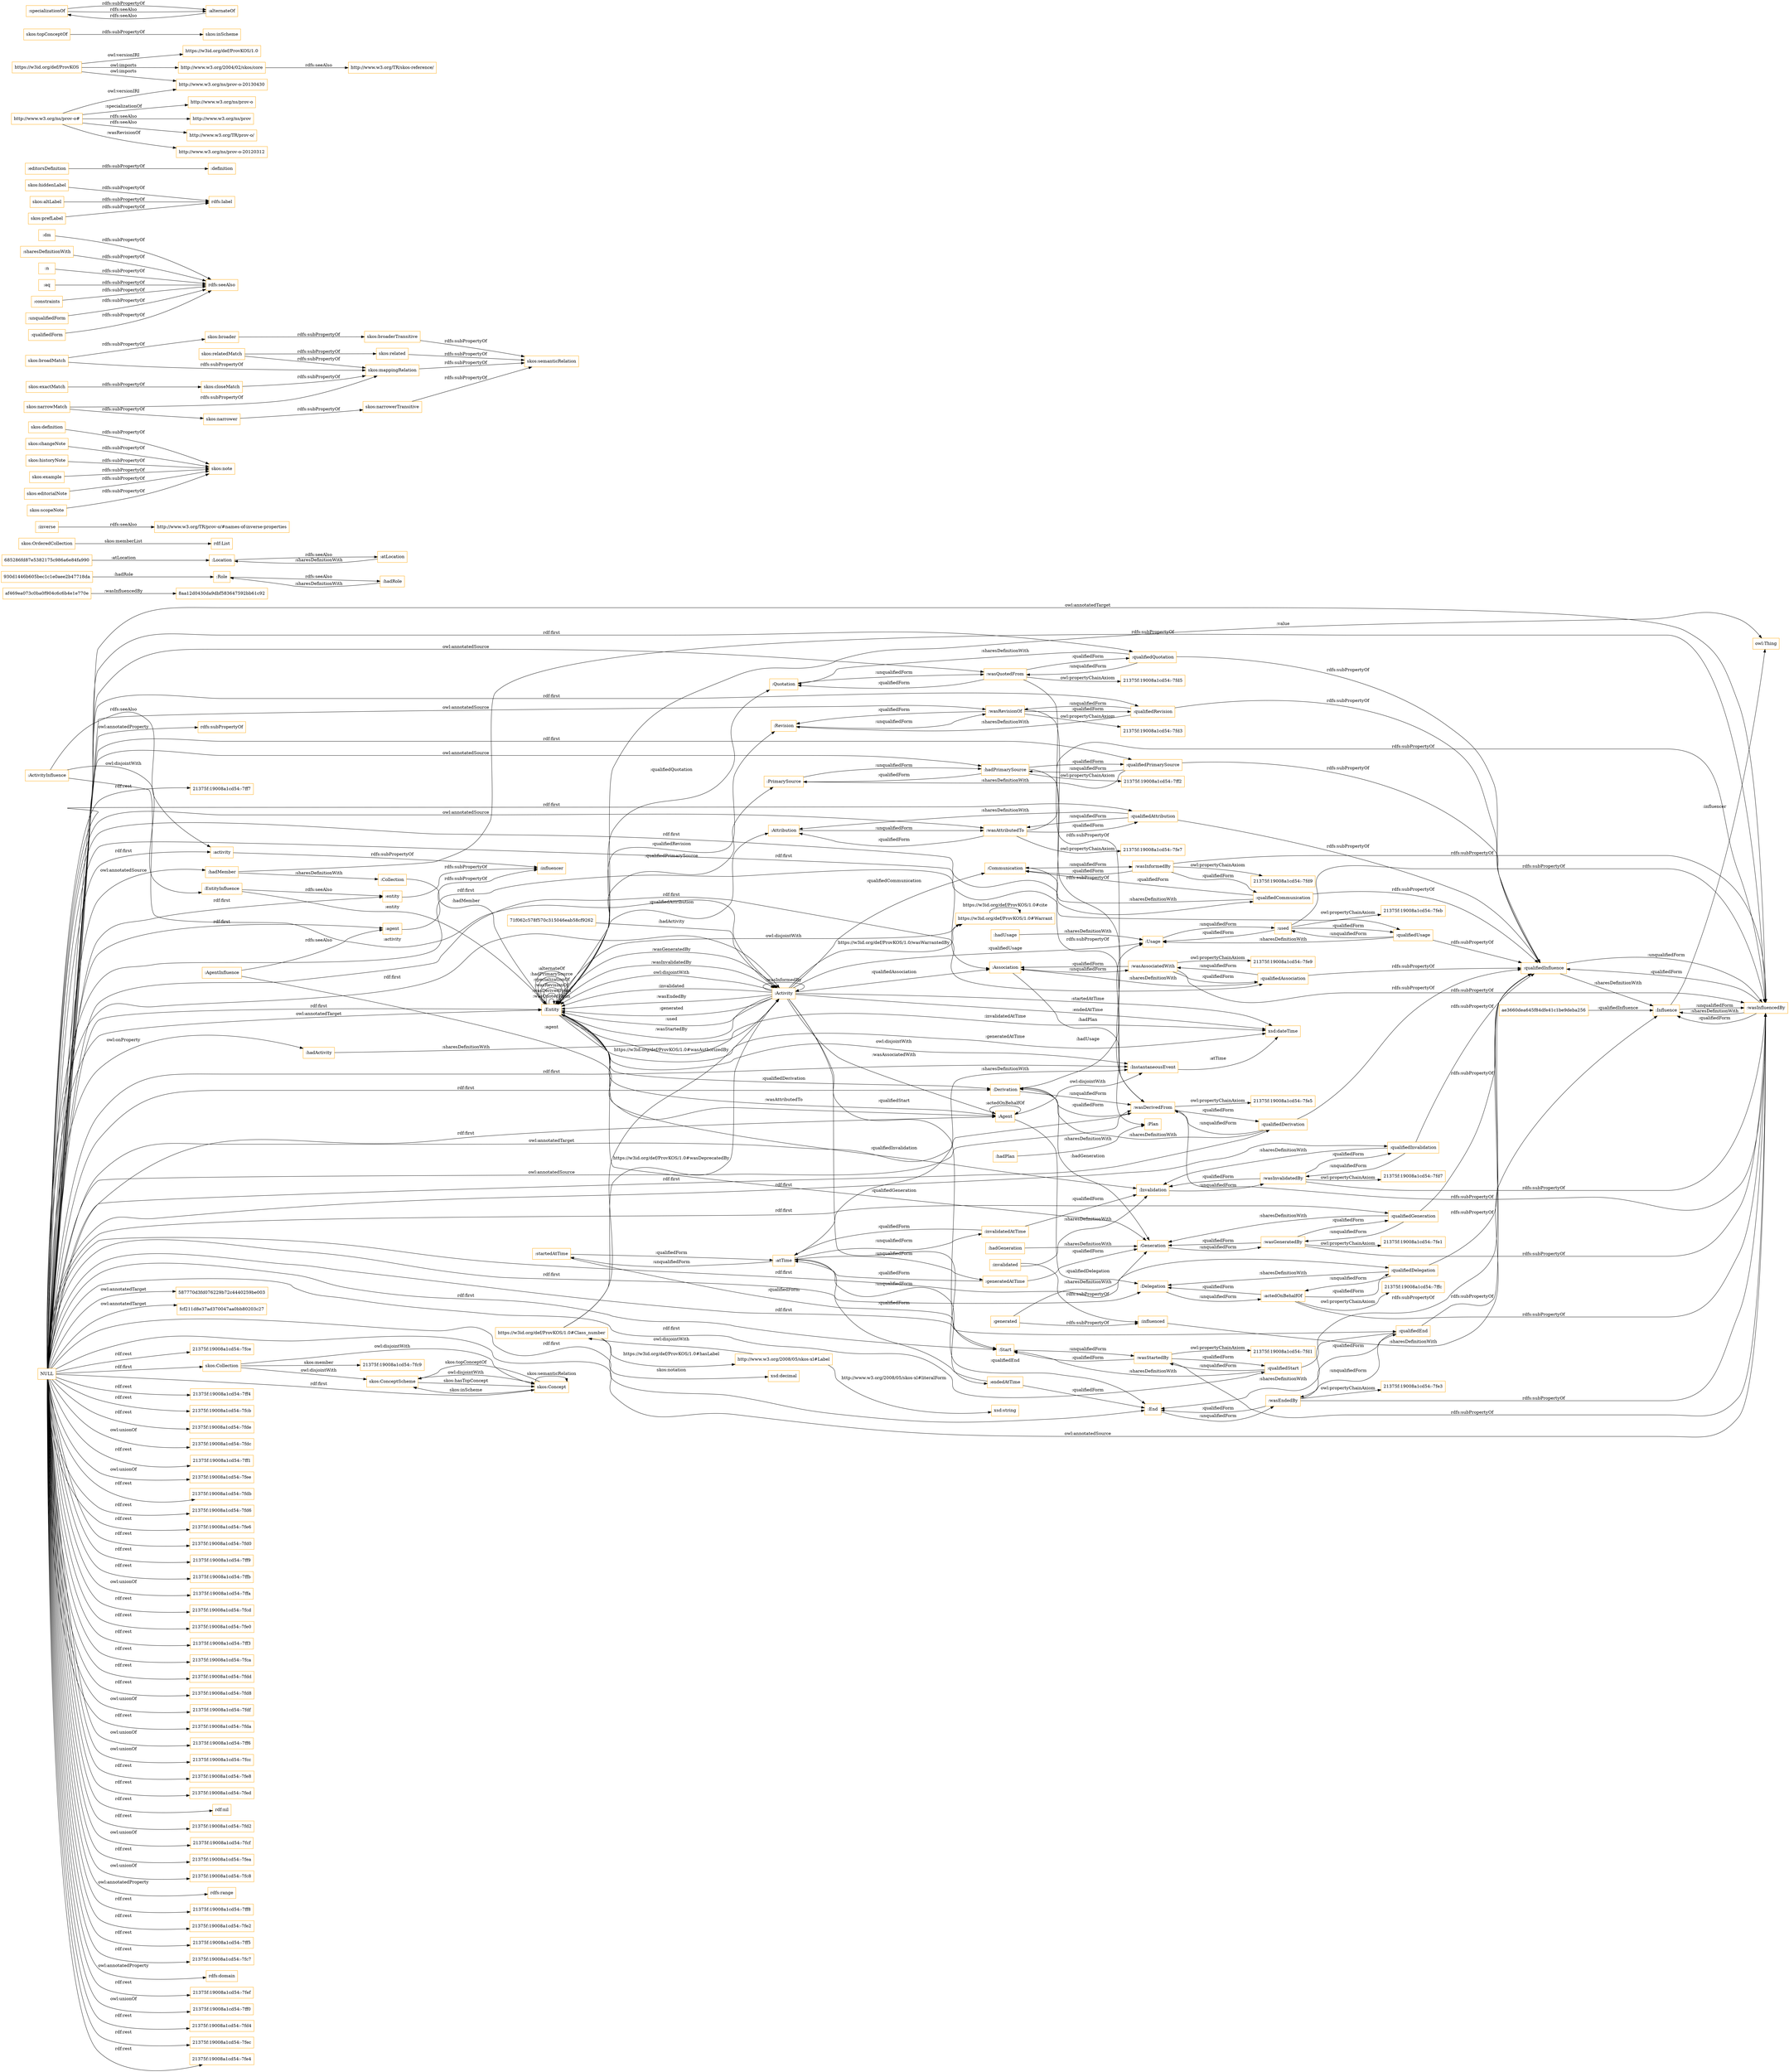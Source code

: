 digraph ar2dtool_diagram { 
rankdir=LR;
size="1501"
node [shape = rectangle, color="orange"]; ":Agent" ":Entity" "https://w3id.org/def/ProvKOS/1.0#Warrant" "https://w3id.org/def/ProvKOS/1.0#Class_number" "http://www.w3.org/2008/05/skos-xl#Label" ":Activity" "af469ea073c0ba0f904c6c6b4e1e770e" ":Influence" ":End" ":Derivation" ":Role" "8aa12d0430da9dbf583647592bb61c92" ":Quotation" "71f062c578f570c315046eab58cf9262" ":Collection" ":InstantaneousEvent" "587770d3fd076229b72c4440259be003" ":Delegation" ":Invalidation" ":Usage" ":Attribution" ":PrimarySource" "ae3660dea645f84dfe41c1be9deba256" "owl:Thing" ":ActivityInfluence" ":Revision" ":Communication" ":Association" ":Start" "fcf211d8e37ad370047aa0bb80203c27" ":Plan" ":EntityInfluence" ":Location" "930d1446b605bec1c1e0aee2b47718da" "685286fd87e5382175c986a6e84fa990" ":AgentInfluence" ":Generation" "21375f:19008a1cd54:-7fc9" "skos:OrderedCollection" "skos:Collection" "skos:ConceptScheme" "skos:Concept" ; /*classes style*/
	":qualifiedQuotation" -> ":wasQuotedFrom" [ label = ":unqualifiedForm" ];
	":qualifiedQuotation" -> ":Quotation" [ label = ":sharesDefinitionWith" ];
	":qualifiedQuotation" -> ":qualifiedInfluence" [ label = "rdfs:subPropertyOf" ];
	":inverse" -> "http://www.w3.org/TR/prov-o/#names-of-inverse-properties" [ label = "rdfs:seeAlso" ];
	":atLocation" -> ":Location" [ label = ":sharesDefinitionWith" ];
	"skos:definition" -> "skos:note" [ label = "rdfs:subPropertyOf" ];
	":Invalidation" -> ":wasInvalidatedBy" [ label = ":unqualifiedForm" ];
	":Quotation" -> ":wasQuotedFrom" [ label = ":unqualifiedForm" ];
	"skos:relatedMatch" -> "skos:related" [ label = "rdfs:subPropertyOf" ];
	"skos:relatedMatch" -> "skos:mappingRelation" [ label = "rdfs:subPropertyOf" ];
	":Location" -> ":atLocation" [ label = "rdfs:seeAlso" ];
	":Communication" -> ":wasInformedBy" [ label = ":unqualifiedForm" ];
	"skos:changeNote" -> "skos:note" [ label = "rdfs:subPropertyOf" ];
	":dm" -> "rdfs:seeAlso" [ label = "rdfs:subPropertyOf" ];
	":qualifiedStart" -> ":Start" [ label = ":sharesDefinitionWith" ];
	":qualifiedStart" -> ":wasStartedBy" [ label = ":unqualifiedForm" ];
	":qualifiedStart" -> ":qualifiedInfluence" [ label = "rdfs:subPropertyOf" ];
	":ActivityInfluence" -> ":activity" [ label = "rdfs:seeAlso" ];
	":ActivityInfluence" -> ":EntityInfluence" [ label = "owl:disjointWith" ];
	":entity" -> ":influencer" [ label = "rdfs:subPropertyOf" ];
	":qualifiedDelegation" -> ":Delegation" [ label = ":sharesDefinitionWith" ];
	":qualifiedDelegation" -> ":actedOnBehalfOf" [ label = ":unqualifiedForm" ];
	":qualifiedDelegation" -> ":qualifiedInfluence" [ label = "rdfs:subPropertyOf" ];
	":used" -> "21375f:19008a1cd54:-7feb" [ label = "owl:propertyChainAxiom" ];
	":used" -> ":wasInfluencedBy" [ label = "rdfs:subPropertyOf" ];
	":used" -> ":Usage" [ label = ":qualifiedForm" ];
	":used" -> ":qualifiedUsage" [ label = ":qualifiedForm" ];
	":actedOnBehalfOf" -> ":qualifiedDelegation" [ label = ":qualifiedForm" ];
	":actedOnBehalfOf" -> ":Delegation" [ label = ":qualifiedForm" ];
	":actedOnBehalfOf" -> ":wasInfluencedBy" [ label = "rdfs:subPropertyOf" ];
	":actedOnBehalfOf" -> "21375f:19008a1cd54:-7ffc" [ label = "owl:propertyChainAxiom" ];
	"skos:hiddenLabel" -> "rdfs:label" [ label = "rdfs:subPropertyOf" ];
	":qualifiedAssociation" -> ":Association" [ label = ":sharesDefinitionWith" ];
	":qualifiedAssociation" -> ":wasAssociatedWith" [ label = ":unqualifiedForm" ];
	":qualifiedAssociation" -> ":qualifiedInfluence" [ label = "rdfs:subPropertyOf" ];
	":qualifiedCommunication" -> ":Communication" [ label = ":sharesDefinitionWith" ];
	":qualifiedCommunication" -> ":Communication" [ label = ":qualifiedForm" ];
	":qualifiedCommunication" -> ":qualifiedInfluence" [ label = "rdfs:subPropertyOf" ];
	"skos:related" -> "skos:semanticRelation" [ label = "rdfs:subPropertyOf" ];
	":wasRevisionOf" -> ":Revision" [ label = ":qualifiedForm" ];
	":wasRevisionOf" -> "21375f:19008a1cd54:-7fd3" [ label = "owl:propertyChainAxiom" ];
	":wasRevisionOf" -> ":qualifiedRevision" [ label = ":qualifiedForm" ];
	":wasRevisionOf" -> ":wasDerivedFrom" [ label = "rdfs:subPropertyOf" ];
	":editorsDefinition" -> ":definition" [ label = "rdfs:subPropertyOf" ];
	":wasDerivedFrom" -> ":Derivation" [ label = ":qualifiedForm" ];
	":wasDerivedFrom" -> ":qualifiedDerivation" [ label = ":qualifiedForm" ];
	":wasDerivedFrom" -> "21375f:19008a1cd54:-7fe5" [ label = "owl:propertyChainAxiom" ];
	":wasDerivedFrom" -> ":wasInfluencedBy" [ label = "rdfs:subPropertyOf" ];
	":wasEndedBy" -> ":qualifiedEnd" [ label = ":qualifiedForm" ];
	":wasEndedBy" -> "21375f:19008a1cd54:-7fe3" [ label = "owl:propertyChainAxiom" ];
	":wasEndedBy" -> ":End" [ label = ":qualifiedForm" ];
	":wasEndedBy" -> ":wasInfluencedBy" [ label = "rdfs:subPropertyOf" ];
	":PrimarySource" -> ":hadPrimarySource" [ label = ":unqualifiedForm" ];
	"skos:ConceptScheme" -> "skos:Concept" [ label = "owl:disjointWith" ];
	":wasAttributedTo" -> ":Attribution" [ label = ":qualifiedForm" ];
	":wasAttributedTo" -> ":wasInfluencedBy" [ label = "rdfs:subPropertyOf" ];
	":wasAttributedTo" -> ":qualifiedAttribution" [ label = ":qualifiedForm" ];
	":wasAttributedTo" -> "21375f:19008a1cd54:-7fe7" [ label = "owl:propertyChainAxiom" ];
	":Role" -> ":hadRole" [ label = "rdfs:seeAlso" ];
	":Attribution" -> ":wasAttributedTo" [ label = ":unqualifiedForm" ];
	"skos:altLabel" -> "rdfs:label" [ label = "rdfs:subPropertyOf" ];
	":hadPrimarySource" -> ":PrimarySource" [ label = ":qualifiedForm" ];
	":hadPrimarySource" -> ":qualifiedPrimarySource" [ label = ":qualifiedForm" ];
	":hadPrimarySource" -> "21375f:19008a1cd54:-7ff2" [ label = "owl:propertyChainAxiom" ];
	":hadPrimarySource" -> ":wasDerivedFrom" [ label = "rdfs:subPropertyOf" ];
	":qualifiedPrimarySource" -> ":qualifiedInfluence" [ label = "rdfs:subPropertyOf" ];
	":qualifiedPrimarySource" -> ":PrimarySource" [ label = ":sharesDefinitionWith" ];
	":qualifiedPrimarySource" -> ":hadPrimarySource" [ label = ":unqualifiedForm" ];
	":invalidated" -> ":influenced" [ label = "rdfs:subPropertyOf" ];
	":invalidated" -> ":Invalidation" [ label = ":sharesDefinitionWith" ];
	":generated" -> ":Generation" [ label = ":sharesDefinitionWith" ];
	":generated" -> ":influenced" [ label = "rdfs:subPropertyOf" ];
	"skos:narrower" -> "skos:narrowerTransitive" [ label = "rdfs:subPropertyOf" ];
	":Delegation" -> ":actedOnBehalfOf" [ label = ":unqualifiedForm" ];
	"skos:broaderTransitive" -> "skos:semanticRelation" [ label = "rdfs:subPropertyOf" ];
	"skos:broader" -> "skos:broaderTransitive" [ label = "rdfs:subPropertyOf" ];
	":Derivation" -> ":wasDerivedFrom" [ label = ":unqualifiedForm" ];
	":Association" -> ":wasAssociatedWith" [ label = ":unqualifiedForm" ];
	":qualifiedDerivation" -> ":wasDerivedFrom" [ label = ":unqualifiedForm" ];
	":qualifiedDerivation" -> ":qualifiedInfluence" [ label = "rdfs:subPropertyOf" ];
	":qualifiedDerivation" -> ":Derivation" [ label = ":sharesDefinitionWith" ];
	":End" -> ":wasEndedBy" [ label = ":unqualifiedForm" ];
	"skos:historyNote" -> "skos:note" [ label = "rdfs:subPropertyOf" ];
	":wasInfluencedBy" -> ":Influence" [ label = ":sharesDefinitionWith" ];
	":wasInfluencedBy" -> ":Influence" [ label = ":qualifiedForm" ];
	":wasInfluencedBy" -> ":qualifiedInfluence" [ label = ":qualifiedForm" ];
	":hadPlan" -> ":Plan" [ label = ":sharesDefinitionWith" ];
	":Usage" -> ":used" [ label = ":unqualifiedForm" ];
	"skos:broadMatch" -> "skos:broader" [ label = "rdfs:subPropertyOf" ];
	"skos:broadMatch" -> "skos:mappingRelation" [ label = "rdfs:subPropertyOf" ];
	"http://www.w3.org/2004/02/skos/core" -> "http://www.w3.org/TR/skos-reference/" [ label = "rdfs:seeAlso" ];
	":hadUsage" -> ":Usage" [ label = ":sharesDefinitionWith" ];
	":hadMember" -> ":Collection" [ label = ":sharesDefinitionWith" ];
	":hadMember" -> ":wasInfluencedBy" [ label = "rdfs:subPropertyOf" ];
	":Agent" -> ":InstantaneousEvent" [ label = "owl:disjointWith" ];
	":agent" -> ":influencer" [ label = "rdfs:subPropertyOf" ];
	":hadGeneration" -> ":Generation" [ label = ":sharesDefinitionWith" ];
	":Start" -> ":wasStartedBy" [ label = ":unqualifiedForm" ];
	":Revision" -> ":wasRevisionOf" [ label = ":unqualifiedForm" ];
	":qualifiedGeneration" -> ":wasGeneratedBy" [ label = ":unqualifiedForm" ];
	":qualifiedGeneration" -> ":qualifiedInfluence" [ label = "rdfs:subPropertyOf" ];
	":qualifiedGeneration" -> ":Generation" [ label = ":sharesDefinitionWith" ];
	"skos:narrowerTransitive" -> "skos:semanticRelation" [ label = "rdfs:subPropertyOf" ];
	"NULL" -> "587770d3fd076229b72c4440259be003" [ label = "owl:annotatedTarget" ];
	"NULL" -> "21375f:19008a1cd54:-7ff4" [ label = "rdf:rest" ];
	"NULL" -> "21375f:19008a1cd54:-7fcb" [ label = "rdf:rest" ];
	"NULL" -> ":Start" [ label = "rdf:first" ];
	"NULL" -> ":qualifiedRevision" [ label = "rdf:first" ];
	"NULL" -> "21375f:19008a1cd54:-7fde" [ label = "rdf:rest" ];
	"NULL" -> ":qualifiedStart" [ label = "rdf:first" ];
	"NULL" -> "21375f:19008a1cd54:-7fdc" [ label = "owl:unionOf" ];
	"NULL" -> "21375f:19008a1cd54:-7ff1" [ label = "rdf:rest" ];
	"NULL" -> "skos:Concept" [ label = "rdf:first" ];
	"NULL" -> ":wasInfluencedBy" [ label = "owl:annotatedTarget" ];
	"NULL" -> "21375f:19008a1cd54:-7fee" [ label = "owl:unionOf" ];
	"NULL" -> "21375f:19008a1cd54:-7fdb" [ label = "rdf:rest" ];
	"NULL" -> "21375f:19008a1cd54:-7fd6" [ label = "rdf:rest" ];
	"NULL" -> ":hadMember" [ label = "owl:annotatedSource" ];
	"NULL" -> ":Derivation" [ label = "rdf:first" ];
	"NULL" -> ":qualifiedAssociation" [ label = "rdf:first" ];
	"NULL" -> "21375f:19008a1cd54:-7fe6" [ label = "rdf:rest" ];
	"NULL" -> "21375f:19008a1cd54:-7fd0" [ label = "rdf:rest" ];
	"NULL" -> "21375f:19008a1cd54:-7ff9" [ label = "rdf:rest" ];
	"NULL" -> ":wasDerivedFrom" [ label = "owl:annotatedSource" ];
	"NULL" -> "21375f:19008a1cd54:-7ffb" [ label = "rdf:rest" ];
	"NULL" -> ":wasInfluencedBy" [ label = "owl:annotatedSource" ];
	"NULL" -> "21375f:19008a1cd54:-7ffa" [ label = "owl:unionOf" ];
	"NULL" -> "21375f:19008a1cd54:-7fcd" [ label = "rdf:rest" ];
	"NULL" -> "21375f:19008a1cd54:-7fe0" [ label = "rdf:rest" ];
	"NULL" -> ":wasDerivedFrom" [ label = "owl:annotatedTarget" ];
	"NULL" -> ":qualifiedCommunication" [ label = "rdf:first" ];
	"NULL" -> "21375f:19008a1cd54:-7ff3" [ label = "rdf:rest" ];
	"NULL" -> ":qualifiedPrimarySource" [ label = "rdf:first" ];
	"NULL" -> "21375f:19008a1cd54:-7fca" [ label = "rdf:rest" ];
	"NULL" -> "21375f:19008a1cd54:-7fdd" [ label = "rdf:rest" ];
	"NULL" -> "21375f:19008a1cd54:-7fd8" [ label = "rdf:rest" ];
	"NULL" -> ":wasAttributedTo" [ label = "owl:annotatedSource" ];
	"NULL" -> "21375f:19008a1cd54:-7fdf" [ label = "owl:unionOf" ];
	"NULL" -> ":Entity" [ label = "rdf:first" ];
	"NULL" -> ":entity" [ label = "rdf:first" ];
	"NULL" -> "21375f:19008a1cd54:-7fda" [ label = "rdf:rest" ];
	"NULL" -> ":qualifiedUsage" [ label = "rdf:first" ];
	"NULL" -> "21375f:19008a1cd54:-7ff6" [ label = "owl:unionOf" ];
	"NULL" -> ":Delegation" [ label = "rdf:first" ];
	"NULL" -> ":Entity" [ label = "owl:annotatedTarget" ];
	"NULL" -> "21375f:19008a1cd54:-7fcc" [ label = "owl:unionOf" ];
	"NULL" -> "21375f:19008a1cd54:-7fe8" [ label = "rdf:rest" ];
	"NULL" -> ":wasQuotedFrom" [ label = "owl:annotatedSource" ];
	"NULL" -> "21375f:19008a1cd54:-7fed" [ label = "rdf:rest" ];
	"NULL" -> "rdf:nil" [ label = "rdf:rest" ];
	"NULL" -> "21375f:19008a1cd54:-7fd2" [ label = "rdf:rest" ];
	"NULL" -> ":qualifiedInvalidation" [ label = "rdf:first" ];
	"NULL" -> "21375f:19008a1cd54:-7fcf" [ label = "owl:unionOf" ];
	"NULL" -> "21375f:19008a1cd54:-7fea" [ label = "rdf:rest" ];
	"NULL" -> ":agent" [ label = "rdf:first" ];
	"NULL" -> ":qualifiedEnd" [ label = "rdf:first" ];
	"NULL" -> "21375f:19008a1cd54:-7fc8" [ label = "owl:unionOf" ];
	"NULL" -> ":End" [ label = "rdf:first" ];
	"NULL" -> ":Activity" [ label = "rdf:first" ];
	"NULL" -> "rdfs:range" [ label = "owl:annotatedProperty" ];
	"NULL" -> "21375f:19008a1cd54:-7ff8" [ label = "rdf:rest" ];
	"NULL" -> ":Association" [ label = "rdf:first" ];
	"NULL" -> "21375f:19008a1cd54:-7fe2" [ label = "rdf:rest" ];
	"NULL" -> ":activity" [ label = "rdf:first" ];
	"NULL" -> "21375f:19008a1cd54:-7ff5" [ label = "rdf:rest" ];
	"NULL" -> "21375f:19008a1cd54:-7fc7" [ label = "rdf:rest" ];
	"NULL" -> ":InstantaneousEvent" [ label = "rdf:first" ];
	"NULL" -> ":qualifiedDelegation" [ label = "rdf:first" ];
	"NULL" -> ":qualifiedDerivation" [ label = "rdf:first" ];
	"NULL" -> ":qualifiedGeneration" [ label = "rdf:first" ];
	"NULL" -> ":wasRevisionOf" [ label = "owl:annotatedSource" ];
	"NULL" -> ":qualifiedAttribution" [ label = "rdf:first" ];
	"NULL" -> "rdfs:domain" [ label = "owl:annotatedProperty" ];
	"NULL" -> ":hadActivity" [ label = "owl:onProperty" ];
	"NULL" -> ":hadPrimarySource" [ label = "owl:annotatedSource" ];
	"NULL" -> "21375f:19008a1cd54:-7fef" [ label = "rdf:rest" ];
	"NULL" -> "21375f:19008a1cd54:-7ff0" [ label = "owl:unionOf" ];
	"NULL" -> "21375f:19008a1cd54:-7fd4" [ label = "rdf:rest" ];
	"NULL" -> "21375f:19008a1cd54:-7fec" [ label = "rdf:rest" ];
	"NULL" -> "fcf211d8e37ad370047aa0bb80203c27" [ label = "owl:annotatedTarget" ];
	"NULL" -> "21375f:19008a1cd54:-7fe4" [ label = "rdf:rest" ];
	"NULL" -> "rdfs:subPropertyOf" [ label = "owl:annotatedProperty" ];
	"NULL" -> ":Agent" [ label = "rdf:first" ];
	"NULL" -> "21375f:19008a1cd54:-7ff7" [ label = "rdf:rest" ];
	"NULL" -> "skos:Collection" [ label = "rdf:first" ];
	"NULL" -> "21375f:19008a1cd54:-7fce" [ label = "rdf:rest" ];
	"NULL" -> ":qualifiedQuotation" [ label = "rdf:first" ];
	":EntityInfluence" -> ":entity" [ label = "rdfs:seeAlso" ];
	":influenced" -> ":Influence" [ label = ":sharesDefinitionWith" ];
	"skos:prefLabel" -> "rdfs:label" [ label = "rdfs:subPropertyOf" ];
	":hadActivity" -> ":Activity" [ label = ":sharesDefinitionWith" ];
	"skos:narrowMatch" -> "skos:narrower" [ label = "rdfs:subPropertyOf" ];
	"skos:narrowMatch" -> "skos:mappingRelation" [ label = "rdfs:subPropertyOf" ];
	"https://w3id.org/def/ProvKOS" -> "http://www.w3.org/ns/prov-o-20130430" [ label = "owl:imports" ];
	"https://w3id.org/def/ProvKOS" -> "http://www.w3.org/2004/02/skos/core" [ label = "owl:imports" ];
	"https://w3id.org/def/ProvKOS" -> "https://w3id.org/def/ProvKOS/1.0" [ label = "owl:versionIRI" ];
	"skos:example" -> "skos:note" [ label = "rdfs:subPropertyOf" ];
	"http://www.w3.org/2008/05/skos-xl#Label" -> "https://w3id.org/def/ProvKOS/1.0#Class_number" [ label = "owl:disjointWith" ];
	":sharesDefinitionWith" -> "rdfs:seeAlso" [ label = "rdfs:subPropertyOf" ];
	":qualifiedInvalidation" -> ":Invalidation" [ label = ":sharesDefinitionWith" ];
	":qualifiedInvalidation" -> ":wasInvalidatedBy" [ label = ":unqualifiedForm" ];
	":qualifiedInvalidation" -> ":qualifiedInfluence" [ label = "rdfs:subPropertyOf" ];
	":startedAtTime" -> ":Start" [ label = ":qualifiedForm" ];
	":startedAtTime" -> ":atTime" [ label = ":qualifiedForm" ];
	":wasAssociatedWith" -> ":Association" [ label = ":qualifiedForm" ];
	":wasAssociatedWith" -> ":wasInfluencedBy" [ label = "rdfs:subPropertyOf" ];
	":wasAssociatedWith" -> ":qualifiedAssociation" [ label = ":qualifiedForm" ];
	":wasAssociatedWith" -> "21375f:19008a1cd54:-7fe9" [ label = "owl:propertyChainAxiom" ];
	":endedAtTime" -> ":End" [ label = ":qualifiedForm" ];
	":endedAtTime" -> ":atTime" [ label = ":qualifiedForm" ];
	":AgentInfluence" -> ":agent" [ label = "rdfs:seeAlso" ];
	":hadRole" -> ":Role" [ label = ":sharesDefinitionWith" ];
	":activity" -> ":influencer" [ label = "rdfs:subPropertyOf" ];
	":qualifiedInfluence" -> ":wasInfluencedBy" [ label = ":unqualifiedForm" ];
	":qualifiedInfluence" -> ":Influence" [ label = ":sharesDefinitionWith" ];
	":wasQuotedFrom" -> ":wasDerivedFrom" [ label = "rdfs:subPropertyOf" ];
	":wasQuotedFrom" -> ":qualifiedQuotation" [ label = ":qualifiedForm" ];
	":wasQuotedFrom" -> ":Quotation" [ label = ":qualifiedForm" ];
	":wasQuotedFrom" -> "21375f:19008a1cd54:-7fd5" [ label = "owl:propertyChainAxiom" ];
	":n" -> "rdfs:seeAlso" [ label = "rdfs:subPropertyOf" ];
	":wasInformedBy" -> ":wasInfluencedBy" [ label = "rdfs:subPropertyOf" ];
	":wasInformedBy" -> "21375f:19008a1cd54:-7fd9" [ label = "owl:propertyChainAxiom" ];
	":wasInformedBy" -> ":qualifiedCommunication" [ label = ":qualifiedForm" ];
	":wasInformedBy" -> ":Communication" [ label = ":qualifiedForm" ];
	":aq" -> "rdfs:seeAlso" [ label = "rdfs:subPropertyOf" ];
	":atTime" -> ":invalidatedAtTime" [ label = ":unqualifiedForm" ];
	":atTime" -> ":startedAtTime" [ label = ":unqualifiedForm" ];
	":atTime" -> ":generatedAtTime" [ label = ":unqualifiedForm" ];
	":atTime" -> ":endedAtTime" [ label = ":unqualifiedForm" ];
	":atTime" -> ":InstantaneousEvent" [ label = ":sharesDefinitionWith" ];
	":constraints" -> "rdfs:seeAlso" [ label = "rdfs:subPropertyOf" ];
	"http://www.w3.org/ns/prov-o#" -> "http://www.w3.org/ns/prov-o-20120312" [ label = ":wasRevisionOf" ];
	"http://www.w3.org/ns/prov-o#" -> "http://www.w3.org/ns/prov-o" [ label = ":specializationOf" ];
	"http://www.w3.org/ns/prov-o#" -> "http://www.w3.org/ns/prov-o-20130430" [ label = "owl:versionIRI" ];
	"http://www.w3.org/ns/prov-o#" -> "http://www.w3.org/ns/prov" [ label = "rdfs:seeAlso" ];
	"http://www.w3.org/ns/prov-o#" -> "http://www.w3.org/TR/prov-o/" [ label = "rdfs:seeAlso" ];
	":qualifiedEnd" -> ":qualifiedInfluence" [ label = "rdfs:subPropertyOf" ];
	":qualifiedEnd" -> ":wasEndedBy" [ label = ":unqualifiedForm" ];
	":qualifiedEnd" -> ":End" [ label = ":sharesDefinitionWith" ];
	":qualifiedUsage" -> ":qualifiedInfluence" [ label = "rdfs:subPropertyOf" ];
	":qualifiedUsage" -> ":Usage" [ label = ":sharesDefinitionWith" ];
	":qualifiedUsage" -> ":used" [ label = ":unqualifiedForm" ];
	":Influence" -> ":wasInfluencedBy" [ label = ":unqualifiedForm" ];
	"skos:mappingRelation" -> "skos:semanticRelation" [ label = "rdfs:subPropertyOf" ];
	":wasStartedBy" -> ":qualifiedStart" [ label = ":qualifiedForm" ];
	":wasStartedBy" -> "21375f:19008a1cd54:-7fd1" [ label = "owl:propertyChainAxiom" ];
	":wasStartedBy" -> ":wasInfluencedBy" [ label = "rdfs:subPropertyOf" ];
	":wasStartedBy" -> ":Start" [ label = ":qualifiedForm" ];
	":Generation" -> ":wasGeneratedBy" [ label = ":unqualifiedForm" ];
	":qualifiedAttribution" -> ":qualifiedInfluence" [ label = "rdfs:subPropertyOf" ];
	":qualifiedAttribution" -> ":wasAttributedTo" [ label = ":unqualifiedForm" ];
	":qualifiedAttribution" -> ":Attribution" [ label = ":sharesDefinitionWith" ];
	"skos:Collection" -> "skos:ConceptScheme" [ label = "owl:disjointWith" ];
	"skos:Collection" -> "skos:Concept" [ label = "owl:disjointWith" ];
	"skos:topConceptOf" -> "skos:inScheme" [ label = "rdfs:subPropertyOf" ];
	":invalidatedAtTime" -> ":atTime" [ label = ":qualifiedForm" ];
	":invalidatedAtTime" -> ":Invalidation" [ label = ":qualifiedForm" ];
	":Entity" -> "https://w3id.org/def/ProvKOS/1.0#Warrant" [ label = "owl:disjointWith" ];
	":Entity" -> ":InstantaneousEvent" [ label = "owl:disjointWith" ];
	":wasGeneratedBy" -> ":wasInfluencedBy" [ label = "rdfs:subPropertyOf" ];
	":wasGeneratedBy" -> ":Generation" [ label = ":qualifiedForm" ];
	":wasGeneratedBy" -> "21375f:19008a1cd54:-7fe1" [ label = "owl:propertyChainAxiom" ];
	":wasGeneratedBy" -> ":qualifiedGeneration" [ label = ":qualifiedForm" ];
	"skos:exactMatch" -> "skos:closeMatch" [ label = "rdfs:subPropertyOf" ];
	":specializationOf" -> ":alternateOf" [ label = "rdfs:subPropertyOf" ];
	":specializationOf" -> ":alternateOf" [ label = "rdfs:seeAlso" ];
	":unqualifiedForm" -> "rdfs:seeAlso" [ label = "rdfs:subPropertyOf" ];
	":wasInvalidatedBy" -> ":wasInfluencedBy" [ label = "rdfs:subPropertyOf" ];
	":wasInvalidatedBy" -> ":qualifiedInvalidation" [ label = ":qualifiedForm" ];
	":wasInvalidatedBy" -> "21375f:19008a1cd54:-7fd7" [ label = "owl:propertyChainAxiom" ];
	":wasInvalidatedBy" -> ":Invalidation" [ label = ":qualifiedForm" ];
	"skos:editorialNote" -> "skos:note" [ label = "rdfs:subPropertyOf" ];
	"skos:closeMatch" -> "skos:mappingRelation" [ label = "rdfs:subPropertyOf" ];
	":qualifiedForm" -> "rdfs:seeAlso" [ label = "rdfs:subPropertyOf" ];
	":qualifiedRevision" -> ":qualifiedInfluence" [ label = "rdfs:subPropertyOf" ];
	":qualifiedRevision" -> ":wasRevisionOf" [ label = ":unqualifiedForm" ];
	":qualifiedRevision" -> ":Revision" [ label = ":sharesDefinitionWith" ];
	":Activity" -> ":Entity" [ label = "owl:disjointWith" ];
	":generatedAtTime" -> ":atTime" [ label = ":qualifiedForm" ];
	":generatedAtTime" -> ":Generation" [ label = ":qualifiedForm" ];
	"skos:scopeNote" -> "skos:note" [ label = "rdfs:subPropertyOf" ];
	":alternateOf" -> ":specializationOf" [ label = "rdfs:seeAlso" ];
	":Activity" -> ":Agent" [ label = ":wasAssociatedWith" ];
	":Activity" -> ":Association" [ label = ":qualifiedAssociation" ];
	":Association" -> ":Plan" [ label = ":hadPlan" ];
	":Entity" -> ":Invalidation" [ label = ":qualifiedInvalidation" ];
	"af469ea073c0ba0f904c6c6b4e1e770e" -> "8aa12d0430da9dbf583647592bb61c92" [ label = ":wasInfluencedBy" ];
	":Activity" -> ":Usage" [ label = ":qualifiedUsage" ];
	":Activity" -> ":Activity" [ label = ":wasInformedBy" ];
	":Activity" -> ":Entity" [ label = ":invalidated" ];
	":Derivation" -> ":Usage" [ label = ":hadUsage" ];
	"skos:Concept" -> "skos:ConceptScheme" [ label = "skos:inScheme" ];
	":Activity" -> "xsd:dateTime" [ label = ":startedAtTime" ];
	"skos:OrderedCollection" -> "rdf:List" [ label = "skos:memberList" ];
	":Entity" -> ":Entity" [ label = ":wasQuotedFrom" ];
	":Activity" -> ":Communication" [ label = ":qualifiedCommunication" ];
	":Activity" -> "https://w3id.org/def/ProvKOS/1.0#Warrant" [ label = "https://w3id.org/def/ProvKOS/1.0/wasWarrantedBy" ];
	":Agent" -> ":Agent" [ label = ":actedOnBehalfOf" ];
	":Derivation" -> ":Generation" [ label = ":hadGeneration" ];
	":Agent" -> ":Delegation" [ label = ":qualifiedDelegation" ];
	":Entity" -> ":Activity" [ label = ":wasGeneratedBy" ];
	":Activity" -> ":End" [ label = ":qualifiedEnd" ];
	":Activity" -> ":Entity" [ label = ":wasEndedBy" ];
	":Entity" -> ":Entity" [ label = ":wasDerivedFrom" ];
	"ae3660dea645f84dfe41c1be9deba256" -> ":Influence" [ label = ":qualifiedInfluence" ];
	":Entity" -> "xsd:dateTime" [ label = ":invalidatedAtTime" ];
	":Entity" -> ":Entity" [ label = ":wasRevisionOf" ];
	"https://w3id.org/def/ProvKOS/1.0#Class_number" -> "http://www.w3.org/2008/05/skos-xl#Label" [ label = "https://w3id.org/def/ProvKOS/1.0#hasLabel" ];
	"skos:Concept" -> "skos:Concept" [ label = "skos:semanticRelation" ];
	":Entity" -> ":Agent" [ label = ":wasAttributedTo" ];
	"https://w3id.org/def/ProvKOS/1.0#Class_number" -> ":Activity" [ label = "https://w3id.org/def/ProvKOS/1.0#wasDeprecatedBy" ];
	":EntityInfluence" -> ":Entity" [ label = ":entity" ];
	":Entity" -> ":PrimarySource" [ label = ":qualifiedPrimarySource" ];
	"https://w3id.org/def/ProvKOS/1.0#Warrant" -> "https://w3id.org/def/ProvKOS/1.0#Warrant" [ label = "https://w3id.org/def/ProvKOS/1.0#cite" ];
	"71f062c578f570c315046eab58cf9262" -> ":Activity" [ label = ":hadActivity" ];
	"930d1446b605bec1c1e0aee2b47718da" -> ":Role" [ label = ":hadRole" ];
	":Entity" -> "xsd:dateTime" [ label = ":generatedAtTime" ];
	":Entity" -> ":Revision" [ label = ":qualifiedRevision" ];
	":Entity" -> ":Attribution" [ label = ":qualifiedAttribution" ];
	"skos:ConceptScheme" -> "skos:Concept" [ label = "skos:hasTopConcept" ];
	":Activity" -> ":Entity" [ label = ":generated" ];
	":Entity" -> ":Derivation" [ label = ":qualifiedDerivation" ];
	":Entity" -> ":Quotation" [ label = ":qualifiedQuotation" ];
	":Entity" -> ":Entity" [ label = ":specializationOf" ];
	"http://www.w3.org/2008/05/skos-xl#Label" -> "xsd:string" [ label = "http://www.w3.org/2008/05/skos-xl#literalForm" ];
	"https://w3id.org/def/ProvKOS/1.0#Class_number" -> ":Activity" [ label = "https://w3id.org/def/ProvKOS/1.0#wasAuthorizedBy" ];
	"https://w3id.org/def/ProvKOS/1.0#Class_number" -> "xsd:decimal" [ label = "skos:notation" ];
	":Activity" -> "xsd:dateTime" [ label = ":endedAtTime" ];
	"skos:Concept" -> "skos:ConceptScheme" [ label = "skos:topConceptOf" ];
	":Influence" -> "owl:Thing" [ label = ":influencer" ];
	"skos:Collection" -> "21375f:19008a1cd54:-7fc9" [ label = "skos:member" ];
	":Activity" -> ":Start" [ label = ":qualifiedStart" ];
	":InstantaneousEvent" -> "xsd:dateTime" [ label = ":atTime" ];
	":Entity" -> "owl:Thing" [ label = ":value" ];
	":ActivityInfluence" -> ":Activity" [ label = ":activity" ];
	"685286fd87e5382175c986a6e84fa990" -> ":Location" [ label = ":atLocation" ];
	":Collection" -> ":Entity" [ label = ":hadMember" ];
	":Activity" -> ":Entity" [ label = ":used" ];
	":Entity" -> ":Generation" [ label = ":qualifiedGeneration" ];
	":Entity" -> ":Entity" [ label = ":hadPrimarySource" ];
	":Entity" -> ":Entity" [ label = ":alternateOf" ];
	":Activity" -> ":Entity" [ label = ":wasStartedBy" ];
	":AgentInfluence" -> ":Agent" [ label = ":agent" ];
	":Entity" -> ":Activity" [ label = ":wasInvalidatedBy" ];

}
